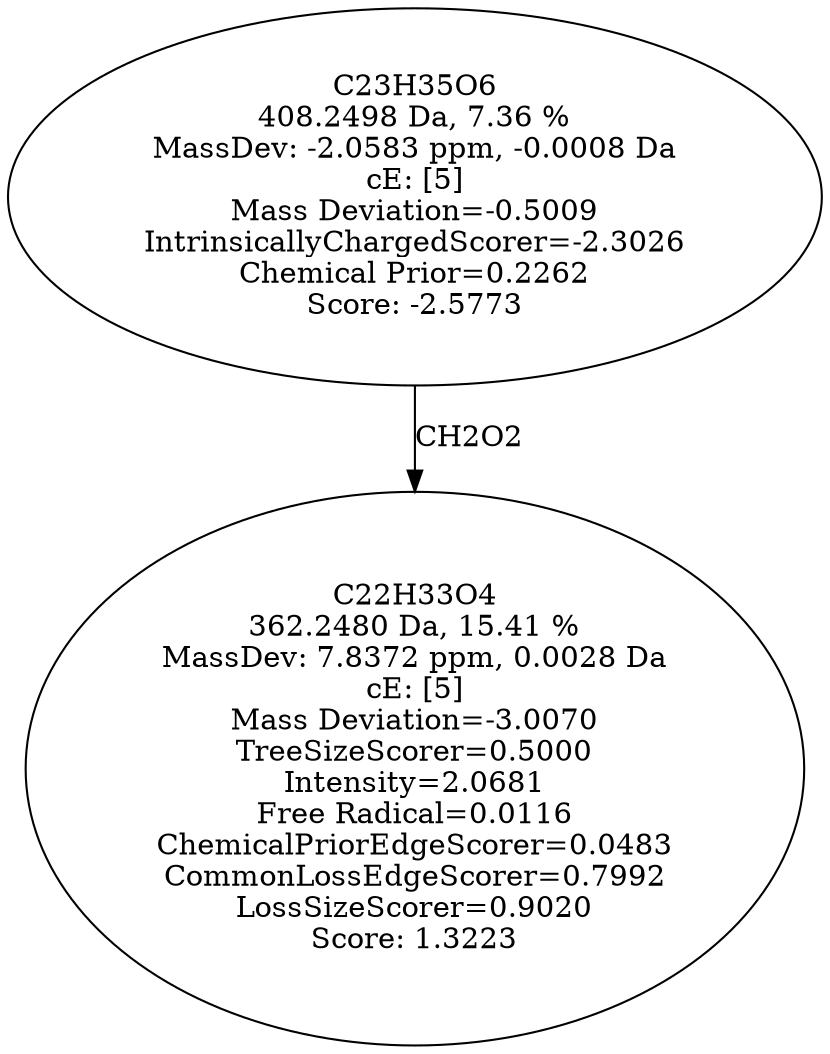 strict digraph {
v1 [label="C22H33O4\n362.2480 Da, 15.41 %\nMassDev: 7.8372 ppm, 0.0028 Da\ncE: [5]\nMass Deviation=-3.0070\nTreeSizeScorer=0.5000\nIntensity=2.0681\nFree Radical=0.0116\nChemicalPriorEdgeScorer=0.0483\nCommonLossEdgeScorer=0.7992\nLossSizeScorer=0.9020\nScore: 1.3223"];
v2 [label="C23H35O6\n408.2498 Da, 7.36 %\nMassDev: -2.0583 ppm, -0.0008 Da\ncE: [5]\nMass Deviation=-0.5009\nIntrinsicallyChargedScorer=-2.3026\nChemical Prior=0.2262\nScore: -2.5773"];
v2 -> v1 [label="CH2O2"];
}